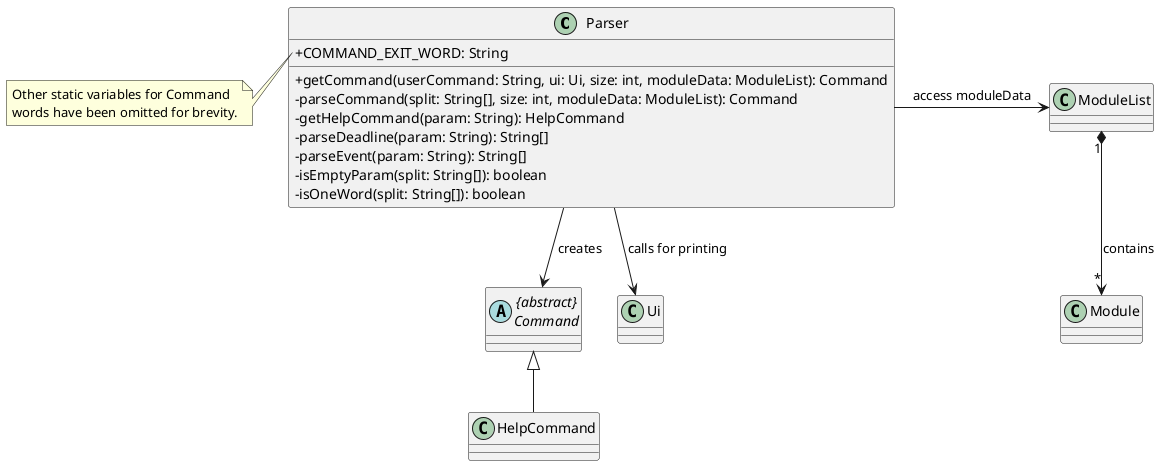 @startuml
'https://plantuml.com/class-diagram
skinparam classAttributeIconSize 0

class Parser {
+ COMMAND_EXIT_WORD: String
+ getCommand(userCommand: String, ui: Ui, size: int, moduleData: ModuleList): Command
- parseCommand(split: String[], size: int, moduleData: ModuleList): Command
- getHelpCommand(param: String): HelpCommand
- parseDeadline(param: String): String[]
- parseEvent(param: String): String[]
- isEmptyParam(split: String[]): boolean
- isOneWord(split: String[]): boolean
}
note left of Parser::COMMAND_EXIT_WORD
    Other static variables for Command
    words have been omitted for brevity.
end note

Parser -> ModuleList : access moduleData
ModuleList "1" *--> "*" Module : contains

abstract class "{abstract}\nCommand" as Command
Parser --> Ui : calls for printing
Parser --> Command: creates
Command <|-- HelpCommand


@enduml